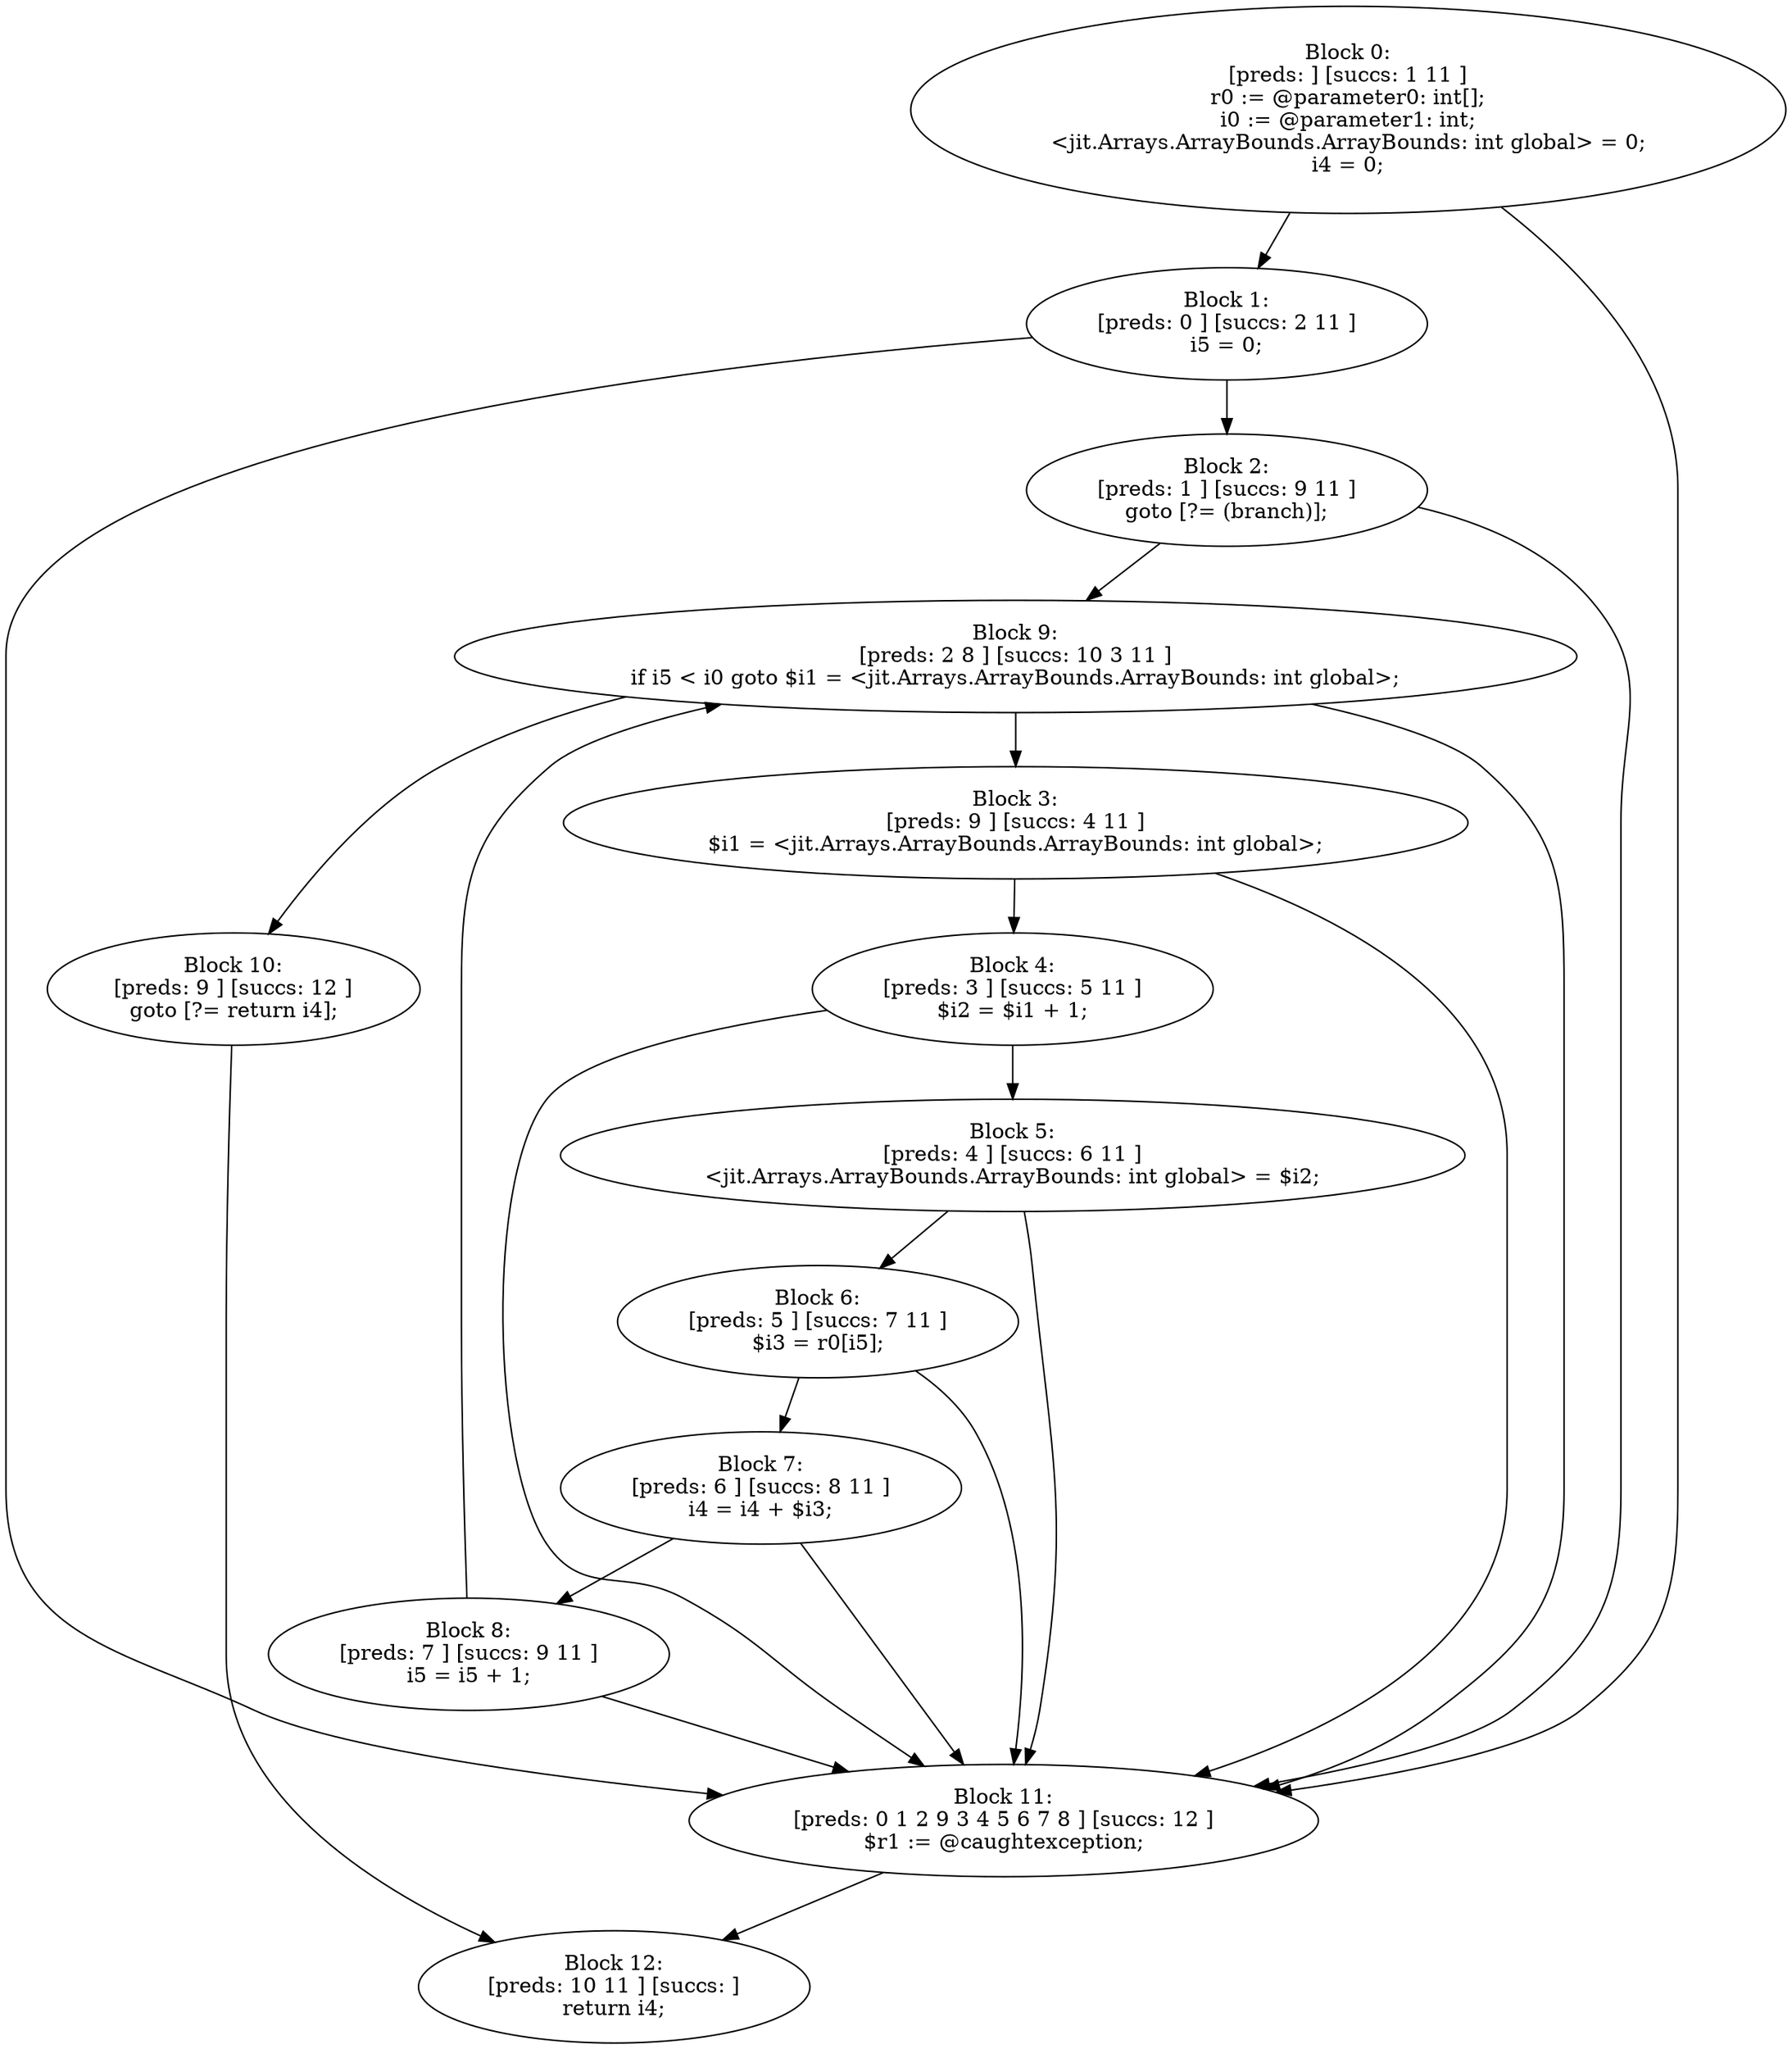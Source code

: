 digraph "unitGraph" {
    "Block 0:
[preds: ] [succs: 1 11 ]
r0 := @parameter0: int[];
i0 := @parameter1: int;
<jit.Arrays.ArrayBounds.ArrayBounds: int global> = 0;
i4 = 0;
"
    "Block 1:
[preds: 0 ] [succs: 2 11 ]
i5 = 0;
"
    "Block 2:
[preds: 1 ] [succs: 9 11 ]
goto [?= (branch)];
"
    "Block 3:
[preds: 9 ] [succs: 4 11 ]
$i1 = <jit.Arrays.ArrayBounds.ArrayBounds: int global>;
"
    "Block 4:
[preds: 3 ] [succs: 5 11 ]
$i2 = $i1 + 1;
"
    "Block 5:
[preds: 4 ] [succs: 6 11 ]
<jit.Arrays.ArrayBounds.ArrayBounds: int global> = $i2;
"
    "Block 6:
[preds: 5 ] [succs: 7 11 ]
$i3 = r0[i5];
"
    "Block 7:
[preds: 6 ] [succs: 8 11 ]
i4 = i4 + $i3;
"
    "Block 8:
[preds: 7 ] [succs: 9 11 ]
i5 = i5 + 1;
"
    "Block 9:
[preds: 2 8 ] [succs: 10 3 11 ]
if i5 < i0 goto $i1 = <jit.Arrays.ArrayBounds.ArrayBounds: int global>;
"
    "Block 10:
[preds: 9 ] [succs: 12 ]
goto [?= return i4];
"
    "Block 11:
[preds: 0 1 2 9 3 4 5 6 7 8 ] [succs: 12 ]
$r1 := @caughtexception;
"
    "Block 12:
[preds: 10 11 ] [succs: ]
return i4;
"
    "Block 0:
[preds: ] [succs: 1 11 ]
r0 := @parameter0: int[];
i0 := @parameter1: int;
<jit.Arrays.ArrayBounds.ArrayBounds: int global> = 0;
i4 = 0;
"->"Block 1:
[preds: 0 ] [succs: 2 11 ]
i5 = 0;
";
    "Block 0:
[preds: ] [succs: 1 11 ]
r0 := @parameter0: int[];
i0 := @parameter1: int;
<jit.Arrays.ArrayBounds.ArrayBounds: int global> = 0;
i4 = 0;
"->"Block 11:
[preds: 0 1 2 9 3 4 5 6 7 8 ] [succs: 12 ]
$r1 := @caughtexception;
";
    "Block 1:
[preds: 0 ] [succs: 2 11 ]
i5 = 0;
"->"Block 2:
[preds: 1 ] [succs: 9 11 ]
goto [?= (branch)];
";
    "Block 1:
[preds: 0 ] [succs: 2 11 ]
i5 = 0;
"->"Block 11:
[preds: 0 1 2 9 3 4 5 6 7 8 ] [succs: 12 ]
$r1 := @caughtexception;
";
    "Block 2:
[preds: 1 ] [succs: 9 11 ]
goto [?= (branch)];
"->"Block 9:
[preds: 2 8 ] [succs: 10 3 11 ]
if i5 < i0 goto $i1 = <jit.Arrays.ArrayBounds.ArrayBounds: int global>;
";
    "Block 2:
[preds: 1 ] [succs: 9 11 ]
goto [?= (branch)];
"->"Block 11:
[preds: 0 1 2 9 3 4 5 6 7 8 ] [succs: 12 ]
$r1 := @caughtexception;
";
    "Block 3:
[preds: 9 ] [succs: 4 11 ]
$i1 = <jit.Arrays.ArrayBounds.ArrayBounds: int global>;
"->"Block 4:
[preds: 3 ] [succs: 5 11 ]
$i2 = $i1 + 1;
";
    "Block 3:
[preds: 9 ] [succs: 4 11 ]
$i1 = <jit.Arrays.ArrayBounds.ArrayBounds: int global>;
"->"Block 11:
[preds: 0 1 2 9 3 4 5 6 7 8 ] [succs: 12 ]
$r1 := @caughtexception;
";
    "Block 4:
[preds: 3 ] [succs: 5 11 ]
$i2 = $i1 + 1;
"->"Block 5:
[preds: 4 ] [succs: 6 11 ]
<jit.Arrays.ArrayBounds.ArrayBounds: int global> = $i2;
";
    "Block 4:
[preds: 3 ] [succs: 5 11 ]
$i2 = $i1 + 1;
"->"Block 11:
[preds: 0 1 2 9 3 4 5 6 7 8 ] [succs: 12 ]
$r1 := @caughtexception;
";
    "Block 5:
[preds: 4 ] [succs: 6 11 ]
<jit.Arrays.ArrayBounds.ArrayBounds: int global> = $i2;
"->"Block 6:
[preds: 5 ] [succs: 7 11 ]
$i3 = r0[i5];
";
    "Block 5:
[preds: 4 ] [succs: 6 11 ]
<jit.Arrays.ArrayBounds.ArrayBounds: int global> = $i2;
"->"Block 11:
[preds: 0 1 2 9 3 4 5 6 7 8 ] [succs: 12 ]
$r1 := @caughtexception;
";
    "Block 6:
[preds: 5 ] [succs: 7 11 ]
$i3 = r0[i5];
"->"Block 7:
[preds: 6 ] [succs: 8 11 ]
i4 = i4 + $i3;
";
    "Block 6:
[preds: 5 ] [succs: 7 11 ]
$i3 = r0[i5];
"->"Block 11:
[preds: 0 1 2 9 3 4 5 6 7 8 ] [succs: 12 ]
$r1 := @caughtexception;
";
    "Block 7:
[preds: 6 ] [succs: 8 11 ]
i4 = i4 + $i3;
"->"Block 8:
[preds: 7 ] [succs: 9 11 ]
i5 = i5 + 1;
";
    "Block 7:
[preds: 6 ] [succs: 8 11 ]
i4 = i4 + $i3;
"->"Block 11:
[preds: 0 1 2 9 3 4 5 6 7 8 ] [succs: 12 ]
$r1 := @caughtexception;
";
    "Block 8:
[preds: 7 ] [succs: 9 11 ]
i5 = i5 + 1;
"->"Block 9:
[preds: 2 8 ] [succs: 10 3 11 ]
if i5 < i0 goto $i1 = <jit.Arrays.ArrayBounds.ArrayBounds: int global>;
";
    "Block 8:
[preds: 7 ] [succs: 9 11 ]
i5 = i5 + 1;
"->"Block 11:
[preds: 0 1 2 9 3 4 5 6 7 8 ] [succs: 12 ]
$r1 := @caughtexception;
";
    "Block 9:
[preds: 2 8 ] [succs: 10 3 11 ]
if i5 < i0 goto $i1 = <jit.Arrays.ArrayBounds.ArrayBounds: int global>;
"->"Block 10:
[preds: 9 ] [succs: 12 ]
goto [?= return i4];
";
    "Block 9:
[preds: 2 8 ] [succs: 10 3 11 ]
if i5 < i0 goto $i1 = <jit.Arrays.ArrayBounds.ArrayBounds: int global>;
"->"Block 3:
[preds: 9 ] [succs: 4 11 ]
$i1 = <jit.Arrays.ArrayBounds.ArrayBounds: int global>;
";
    "Block 9:
[preds: 2 8 ] [succs: 10 3 11 ]
if i5 < i0 goto $i1 = <jit.Arrays.ArrayBounds.ArrayBounds: int global>;
"->"Block 11:
[preds: 0 1 2 9 3 4 5 6 7 8 ] [succs: 12 ]
$r1 := @caughtexception;
";
    "Block 10:
[preds: 9 ] [succs: 12 ]
goto [?= return i4];
"->"Block 12:
[preds: 10 11 ] [succs: ]
return i4;
";
    "Block 11:
[preds: 0 1 2 9 3 4 5 6 7 8 ] [succs: 12 ]
$r1 := @caughtexception;
"->"Block 12:
[preds: 10 11 ] [succs: ]
return i4;
";
}

